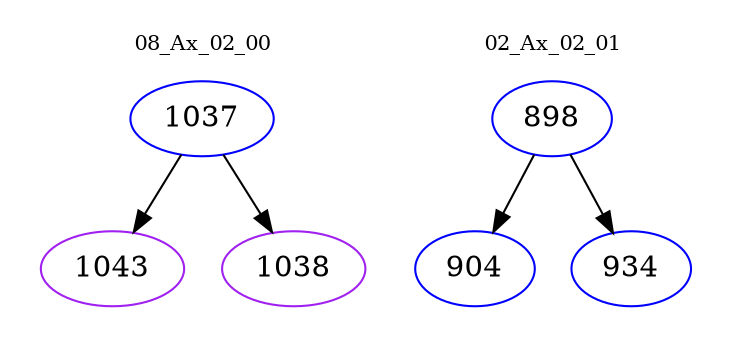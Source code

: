 digraph{
subgraph cluster_0 {
color = white
label = "08_Ax_02_00";
fontsize=10;
T0_1037 [label="1037", color="blue"]
T0_1037 -> T0_1043 [color="black"]
T0_1043 [label="1043", color="purple"]
T0_1037 -> T0_1038 [color="black"]
T0_1038 [label="1038", color="purple"]
}
subgraph cluster_1 {
color = white
label = "02_Ax_02_01";
fontsize=10;
T1_898 [label="898", color="blue"]
T1_898 -> T1_904 [color="black"]
T1_904 [label="904", color="blue"]
T1_898 -> T1_934 [color="black"]
T1_934 [label="934", color="blue"]
}
}
